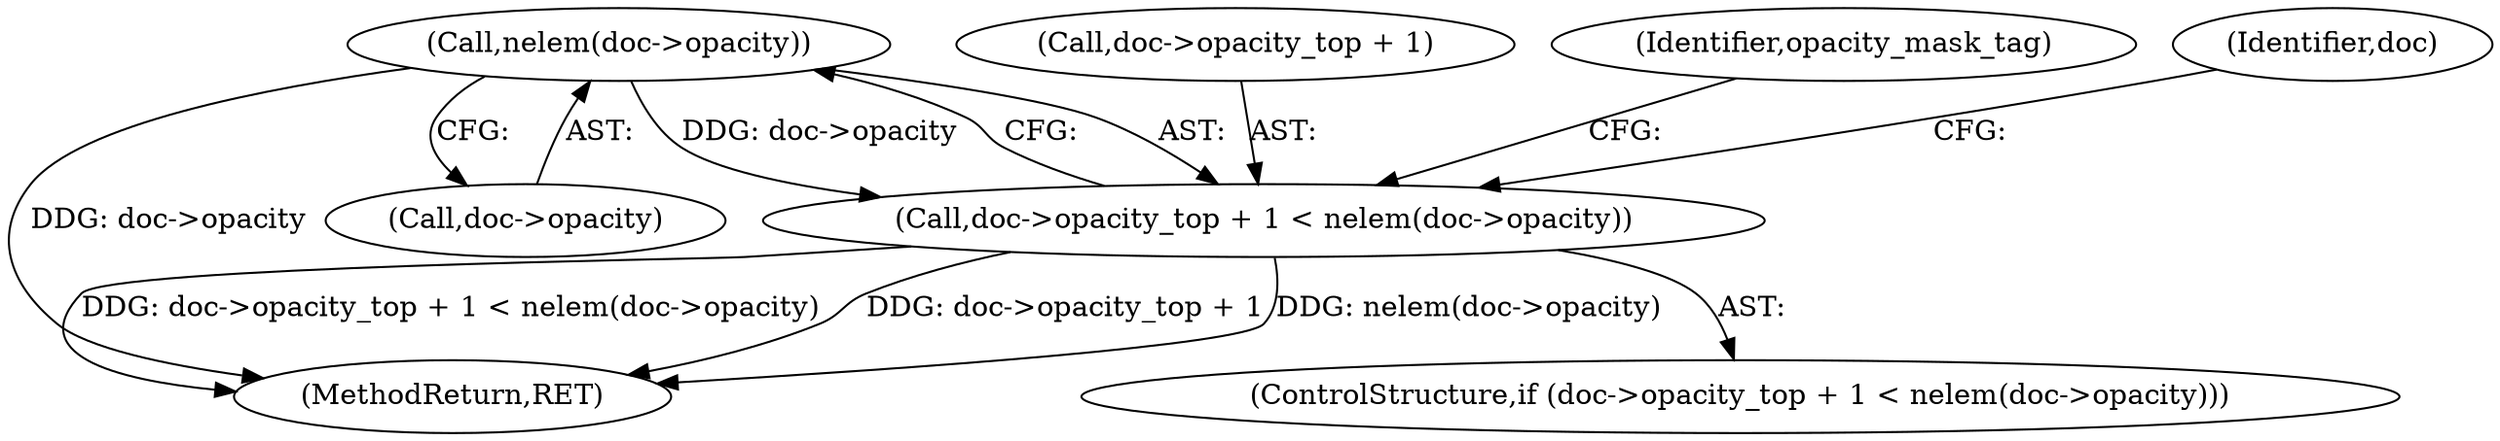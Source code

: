 digraph "0_ghostscript_60dabde18d7fe12b19da8b509bdfee9cc886aafc@pointer" {
"1000184" [label="(Call,nelem(doc->opacity))"];
"1000178" [label="(Call,doc->opacity_top + 1 < nelem(doc->opacity))"];
"1000184" [label="(Call,nelem(doc->opacity))"];
"1000178" [label="(Call,doc->opacity_top + 1 < nelem(doc->opacity))"];
"1000177" [label="(ControlStructure,if (doc->opacity_top + 1 < nelem(doc->opacity)))"];
"1000185" [label="(Call,doc->opacity)"];
"1000179" [label="(Call,doc->opacity_top + 1)"];
"1000234" [label="(MethodReturn,RET)"];
"1000213" [label="(Identifier,opacity_mask_tag)"];
"1000192" [label="(Identifier,doc)"];
"1000184" -> "1000178"  [label="AST: "];
"1000184" -> "1000185"  [label="CFG: "];
"1000185" -> "1000184"  [label="AST: "];
"1000178" -> "1000184"  [label="CFG: "];
"1000184" -> "1000234"  [label="DDG: doc->opacity"];
"1000184" -> "1000178"  [label="DDG: doc->opacity"];
"1000178" -> "1000177"  [label="AST: "];
"1000179" -> "1000178"  [label="AST: "];
"1000192" -> "1000178"  [label="CFG: "];
"1000213" -> "1000178"  [label="CFG: "];
"1000178" -> "1000234"  [label="DDG: doc->opacity_top + 1 < nelem(doc->opacity)"];
"1000178" -> "1000234"  [label="DDG: doc->opacity_top + 1"];
"1000178" -> "1000234"  [label="DDG: nelem(doc->opacity)"];
}
